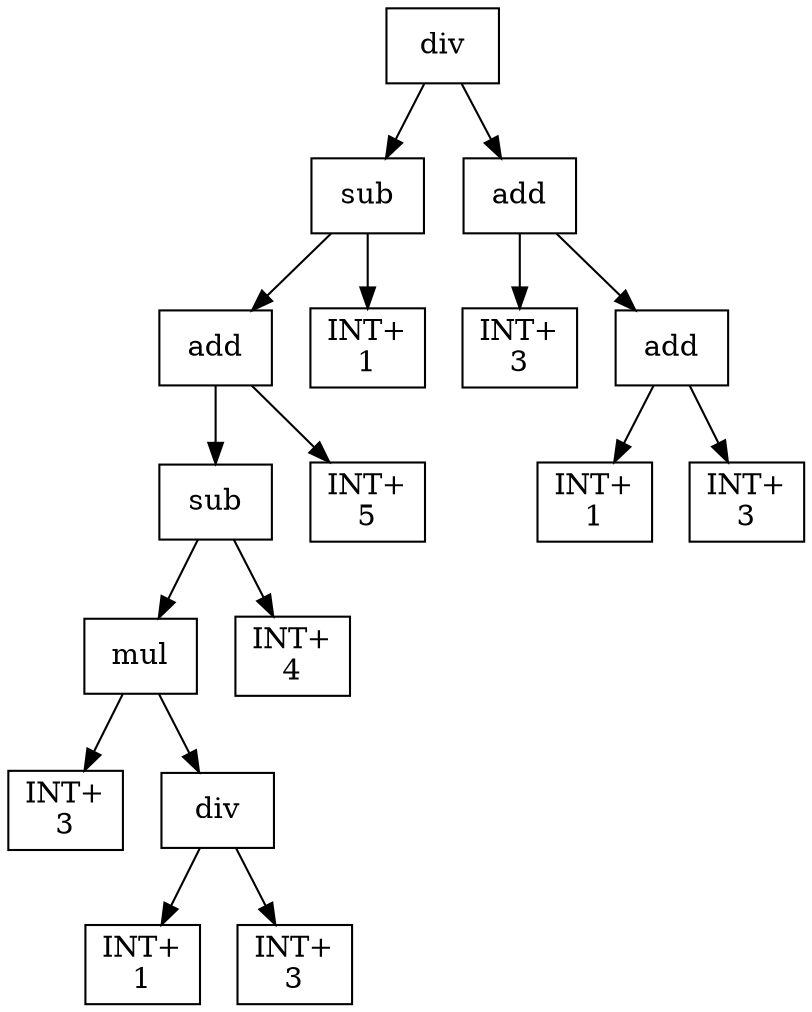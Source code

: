 digraph expr {
  node [shape=box];
  n1 [label="div"];
  n2 [label="sub"];
  n3 [label="add"];
  n4 [label="sub"];
  n5 [label="mul"];
  n6 [label="INT+\n3"];
  n7 [label="div"];
  n8 [label="INT+\n1"];
  n9 [label="INT+\n3"];
  n7 -> n8;
  n7 -> n9;
  n5 -> n6;
  n5 -> n7;
  n10 [label="INT+\n4"];
  n4 -> n5;
  n4 -> n10;
  n11 [label="INT+\n5"];
  n3 -> n4;
  n3 -> n11;
  n12 [label="INT+\n1"];
  n2 -> n3;
  n2 -> n12;
  n13 [label="add"];
  n14 [label="INT+\n3"];
  n15 [label="add"];
  n16 [label="INT+\n1"];
  n17 [label="INT+\n3"];
  n15 -> n16;
  n15 -> n17;
  n13 -> n14;
  n13 -> n15;
  n1 -> n2;
  n1 -> n13;
}